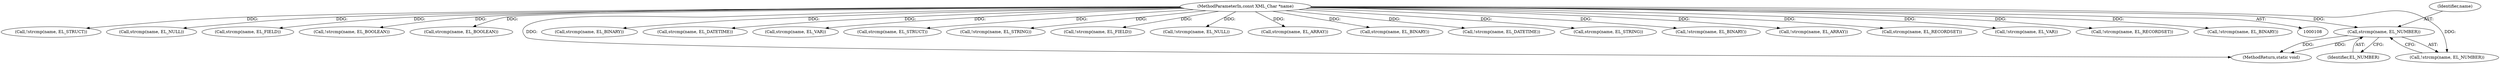 digraph "0_php-src_698a691724c0a949295991e5df091ce16f899e02?w=1@API" {
"1000141" [label="(Call,strcmp(name, EL_NUMBER))"];
"1000110" [label="(MethodParameterIn,const XML_Char *name)"];
"1000160" [label="(Call,!strcmp(name, EL_STRUCT))"];
"1000110" [label="(MethodParameterIn,const XML_Char *name)"];
"1000151" [label="(Call,strcmp(name, EL_NULL))"];
"1000569" [label="(Call,strcmp(name, EL_FIELD))"];
"1000145" [label="(Call,!strcmp(name, EL_BOOLEAN))"];
"1000146" [label="(Call,strcmp(name, EL_BOOLEAN))"];
"1000140" [label="(Call,!strcmp(name, EL_NUMBER))"];
"1000171" [label="(Call,strcmp(name, EL_BINARY))"];
"1000175" [label="(Call,strcmp(name, EL_DATETIME))"];
"1000550" [label="(Call,strcmp(name, EL_VAR))"];
"1000161" [label="(Call,strcmp(name, EL_STRUCT))"];
"1000135" [label="(Call,!strcmp(name, EL_STRING))"];
"1000568" [label="(Call,!strcmp(name, EL_FIELD))"];
"1000150" [label="(Call,!strcmp(name, EL_NULL))"];
"1000156" [label="(Call,strcmp(name, EL_ARRAY))"];
"1000214" [label="(Call,strcmp(name, EL_BINARY))"];
"1000586" [label="(MethodReturn,static void)"];
"1000174" [label="(Call,!strcmp(name, EL_DATETIME))"];
"1000136" [label="(Call,strcmp(name, EL_STRING))"];
"1000142" [label="(Identifier,name)"];
"1000213" [label="(Call,!strcmp(name, EL_BINARY))"];
"1000155" [label="(Call,!strcmp(name, EL_ARRAY))"];
"1000141" [label="(Call,strcmp(name, EL_NUMBER))"];
"1000166" [label="(Call,strcmp(name, EL_RECORDSET))"];
"1000549" [label="(Call,!strcmp(name, EL_VAR))"];
"1000165" [label="(Call,!strcmp(name, EL_RECORDSET))"];
"1000143" [label="(Identifier,EL_NUMBER)"];
"1000170" [label="(Call,!strcmp(name, EL_BINARY))"];
"1000141" -> "1000140"  [label="AST: "];
"1000141" -> "1000143"  [label="CFG: "];
"1000142" -> "1000141"  [label="AST: "];
"1000143" -> "1000141"  [label="AST: "];
"1000140" -> "1000141"  [label="CFG: "];
"1000141" -> "1000586"  [label="DDG: "];
"1000141" -> "1000586"  [label="DDG: "];
"1000110" -> "1000141"  [label="DDG: "];
"1000110" -> "1000108"  [label="AST: "];
"1000110" -> "1000586"  [label="DDG: "];
"1000110" -> "1000135"  [label="DDG: "];
"1000110" -> "1000136"  [label="DDG: "];
"1000110" -> "1000140"  [label="DDG: "];
"1000110" -> "1000145"  [label="DDG: "];
"1000110" -> "1000146"  [label="DDG: "];
"1000110" -> "1000150"  [label="DDG: "];
"1000110" -> "1000151"  [label="DDG: "];
"1000110" -> "1000155"  [label="DDG: "];
"1000110" -> "1000156"  [label="DDG: "];
"1000110" -> "1000160"  [label="DDG: "];
"1000110" -> "1000161"  [label="DDG: "];
"1000110" -> "1000165"  [label="DDG: "];
"1000110" -> "1000166"  [label="DDG: "];
"1000110" -> "1000170"  [label="DDG: "];
"1000110" -> "1000171"  [label="DDG: "];
"1000110" -> "1000174"  [label="DDG: "];
"1000110" -> "1000175"  [label="DDG: "];
"1000110" -> "1000213"  [label="DDG: "];
"1000110" -> "1000214"  [label="DDG: "];
"1000110" -> "1000549"  [label="DDG: "];
"1000110" -> "1000550"  [label="DDG: "];
"1000110" -> "1000568"  [label="DDG: "];
"1000110" -> "1000569"  [label="DDG: "];
}
